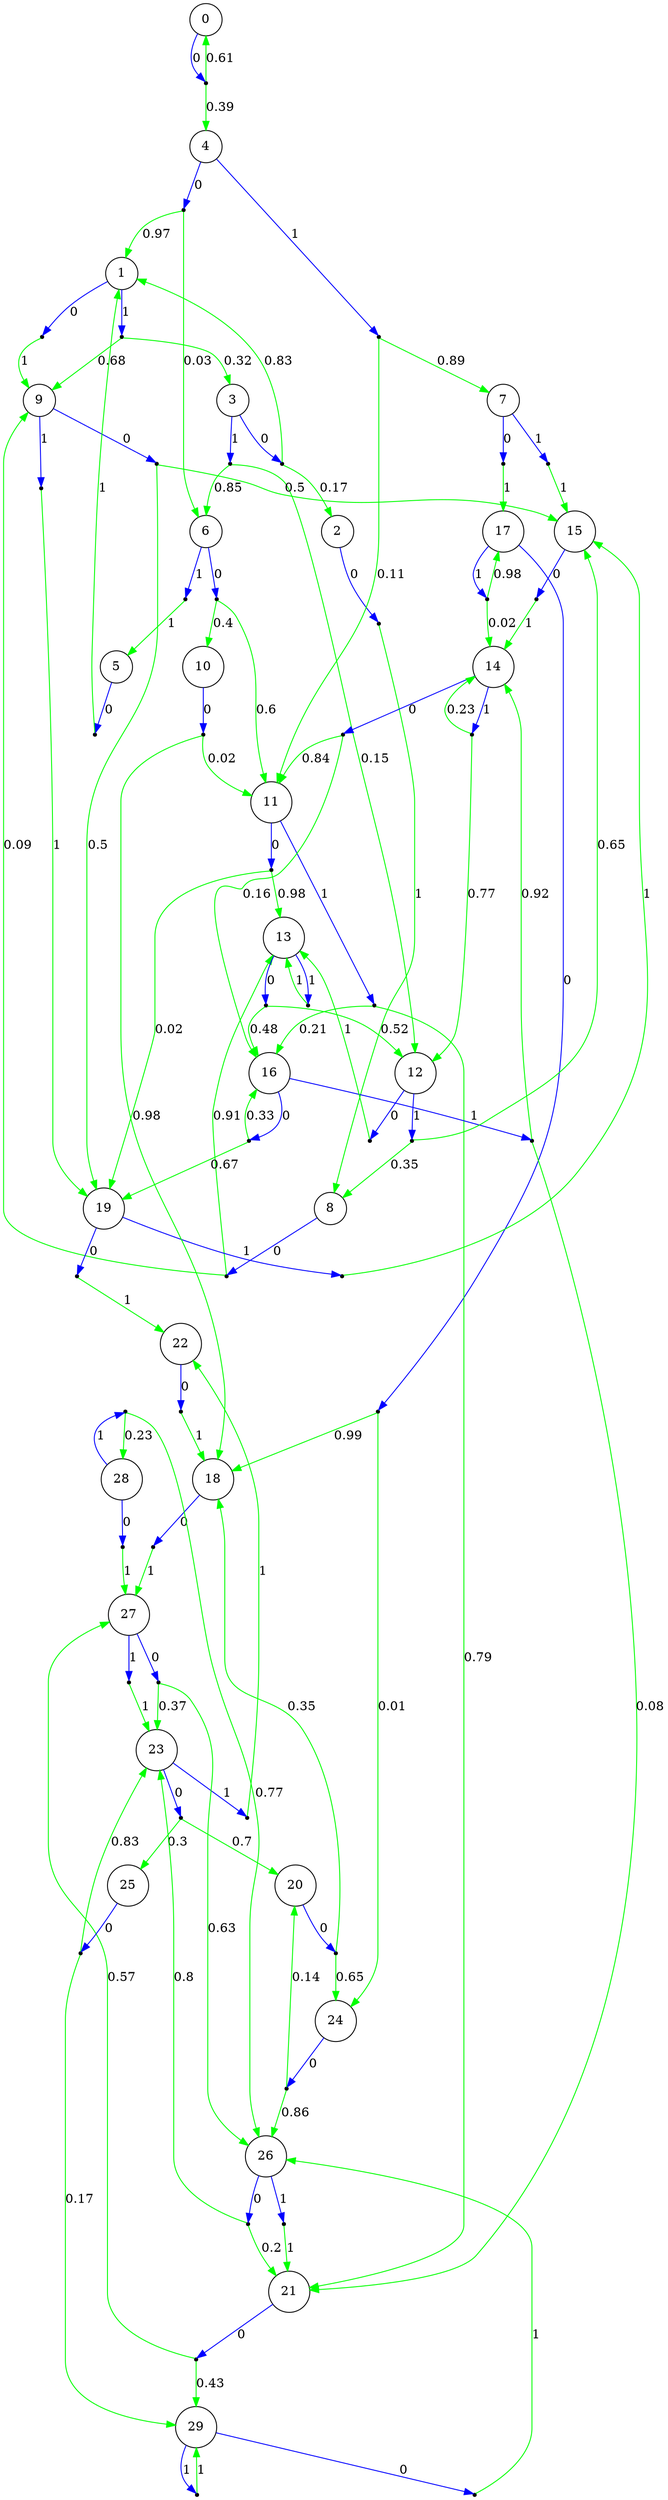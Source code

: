 digraph G
{
0 [shape=circle]
0 -> state_0_action_0 [label="0",shape="box", color="blue"]
state_0_action_0 [shape=point, label=""]
state_0_action_0 -> 4 [label="0.39",color="green"]
state_0_action_0 -> 0 [label="0.61",color="green"]
1 [shape=circle]
1 -> state_1_action_0 [label="0",shape="box", color="blue"]
state_1_action_0 [shape=point, label=""]
state_1_action_0 -> 9 [label="1",color="green"]
1 -> state_1_action_1 [label="1",shape="box", color="blue"]
state_1_action_1 [shape=point, label=""]
state_1_action_1 -> 3 [label="0.32",color="green"]
state_1_action_1 -> 9 [label="0.68",color="green"]
2 [shape=circle]
2 -> state_2_action_0 [label="0",shape="box", color="blue"]
state_2_action_0 [shape=point, label=""]
state_2_action_0 -> 8 [label="1",color="green"]
3 [shape=circle]
3 -> state_3_action_0 [label="0",shape="box", color="blue"]
state_3_action_0 [shape=point, label=""]
state_3_action_0 -> 1 [label="0.83",color="green"]
state_3_action_0 -> 2 [label="0.17",color="green"]
3 -> state_3_action_1 [label="1",shape="box", color="blue"]
state_3_action_1 [shape=point, label=""]
state_3_action_1 -> 12 [label="0.15",color="green"]
state_3_action_1 -> 6 [label="0.85",color="green"]
4 [shape=circle]
4 -> state_4_action_0 [label="0",shape="box", color="blue"]
state_4_action_0 [shape=point, label=""]
state_4_action_0 -> 1 [label="0.97",color="green"]
state_4_action_0 -> 6 [label="0.03",color="green"]
4 -> state_4_action_1 [label="1",shape="box", color="blue"]
state_4_action_1 [shape=point, label=""]
state_4_action_1 -> 11 [label="0.11",color="green"]
state_4_action_1 -> 7 [label="0.89",color="green"]
5 [shape=circle]
5 -> state_5_action_0 [label="0",shape="box", color="blue"]
state_5_action_0 [shape=point, label=""]
state_5_action_0 -> 1 [label="1",color="green"]
6 [shape=circle]
6 -> state_6_action_0 [label="0",shape="box", color="blue"]
state_6_action_0 [shape=point, label=""]
state_6_action_0 -> 11 [label="0.6",color="green"]
state_6_action_0 -> 10 [label="0.4",color="green"]
6 -> state_6_action_1 [label="1",shape="box", color="blue"]
state_6_action_1 [shape=point, label=""]
state_6_action_1 -> 5 [label="1",color="green"]
7 [shape=circle]
7 -> state_7_action_0 [label="0",shape="box", color="blue"]
state_7_action_0 [shape=point, label=""]
state_7_action_0 -> 17 [label="1",color="green"]
7 -> state_7_action_1 [label="1",shape="box", color="blue"]
state_7_action_1 [shape=point, label=""]
state_7_action_1 -> 15 [label="1",color="green"]
8 [shape=circle]
8 -> state_8_action_0 [label="0",shape="box", color="blue"]
state_8_action_0 [shape=point, label=""]
state_8_action_0 -> 13 [label="0.91",color="green"]
state_8_action_0 -> 9 [label="0.09",color="green"]
9 [shape=circle]
9 -> state_9_action_0 [label="0",shape="box", color="blue"]
state_9_action_0 [shape=point, label=""]
state_9_action_0 -> 15 [label="0.5",color="green"]
state_9_action_0 -> 19 [label="0.5",color="green"]
9 -> state_9_action_1 [label="1",shape="box", color="blue"]
state_9_action_1 [shape=point, label=""]
state_9_action_1 -> 19 [label="1",color="green"]
10 [shape=circle]
10 -> state_10_action_0 [label="0",shape="box", color="blue"]
state_10_action_0 [shape=point, label=""]
state_10_action_0 -> 11 [label="0.02",color="green"]
state_10_action_0 -> 18 [label="0.98",color="green"]
11 [shape=circle]
11 -> state_11_action_0 [label="0",shape="box", color="blue"]
state_11_action_0 [shape=point, label=""]
state_11_action_0 -> 13 [label="0.98",color="green"]
state_11_action_0 -> 19 [label="0.02",color="green"]
11 -> state_11_action_1 [label="1",shape="box", color="blue"]
state_11_action_1 [shape=point, label=""]
state_11_action_1 -> 21 [label="0.79",color="green"]
state_11_action_1 -> 16 [label="0.21",color="green"]
12 [shape=circle]
12 -> state_12_action_0 [label="0",shape="box", color="blue"]
state_12_action_0 [shape=point, label=""]
state_12_action_0 -> 13 [label="1",color="green"]
12 -> state_12_action_1 [label="1",shape="box", color="blue"]
state_12_action_1 [shape=point, label=""]
state_12_action_1 -> 8 [label="0.35",color="green"]
state_12_action_1 -> 15 [label="0.65",color="green"]
13 [shape=circle]
13 -> state_13_action_0 [label="0",shape="box", color="blue"]
state_13_action_0 [shape=point, label=""]
state_13_action_0 -> 12 [label="0.52",color="green"]
state_13_action_0 -> 16 [label="0.48",color="green"]
13 -> state_13_action_1 [label="1",shape="box", color="blue"]
state_13_action_1 [shape=point, label=""]
state_13_action_1 -> 13 [label="1",color="green"]
14 [shape=circle]
14 -> state_14_action_0 [label="0",shape="box", color="blue"]
state_14_action_0 [shape=point, label=""]
state_14_action_0 -> 11 [label="0.84",color="green"]
state_14_action_0 -> 16 [label="0.16",color="green"]
14 -> state_14_action_1 [label="1",shape="box", color="blue"]
state_14_action_1 [shape=point, label=""]
state_14_action_1 -> 12 [label="0.77",color="green"]
state_14_action_1 -> 14 [label="0.23",color="green"]
15 [shape=circle]
15 -> state_15_action_0 [label="0",shape="box", color="blue"]
state_15_action_0 [shape=point, label=""]
state_15_action_0 -> 14 [label="1",color="green"]
16 [shape=circle]
16 -> state_16_action_0 [label="0",shape="box", color="blue"]
state_16_action_0 [shape=point, label=""]
state_16_action_0 -> 19 [label="0.67",color="green"]
state_16_action_0 -> 16 [label="0.33",color="green"]
16 -> state_16_action_1 [label="1",shape="box", color="blue"]
state_16_action_1 [shape=point, label=""]
state_16_action_1 -> 14 [label="0.92",color="green"]
state_16_action_1 -> 21 [label="0.08",color="green"]
17 [shape=circle]
17 -> state_17_action_0 [label="0",shape="box", color="blue"]
state_17_action_0 [shape=point, label=""]
state_17_action_0 -> 24 [label="0.01",color="green"]
state_17_action_0 -> 18 [label="0.99",color="green"]
17 -> state_17_action_1 [label="1",shape="box", color="blue"]
state_17_action_1 [shape=point, label=""]
state_17_action_1 -> 14 [label="0.02",color="green"]
state_17_action_1 -> 17 [label="0.98",color="green"]
18 [shape=circle]
18 -> state_18_action_0 [label="0",shape="box", color="blue"]
state_18_action_0 [shape=point, label=""]
state_18_action_0 -> 27 [label="1",color="green"]
19 [shape=circle]
19 -> state_19_action_0 [label="0",shape="box", color="blue"]
state_19_action_0 [shape=point, label=""]
state_19_action_0 -> 22 [label="1",color="green"]
19 -> state_19_action_1 [label="1",shape="box", color="blue"]
state_19_action_1 [shape=point, label=""]
state_19_action_1 -> 15 [label="1",color="green"]
20 [shape=circle]
20 -> state_20_action_0 [label="0",shape="box", color="blue"]
state_20_action_0 [shape=point, label=""]
state_20_action_0 -> 24 [label="0.65",color="green"]
state_20_action_0 -> 18 [label="0.35",color="green"]
21 [shape=circle]
21 -> state_21_action_0 [label="0",shape="box", color="blue"]
state_21_action_0 [shape=point, label=""]
state_21_action_0 -> 27 [label="0.57",color="green"]
state_21_action_0 -> 29 [label="0.43",color="green"]
22 [shape=circle]
22 -> state_22_action_0 [label="0",shape="box", color="blue"]
state_22_action_0 [shape=point, label=""]
state_22_action_0 -> 18 [label="1",color="green"]
23 [shape=circle]
23 -> state_23_action_0 [label="0",shape="box", color="blue"]
state_23_action_0 [shape=point, label=""]
state_23_action_0 -> 25 [label="0.3",color="green"]
state_23_action_0 -> 20 [label="0.7",color="green"]
23 -> state_23_action_1 [label="1",shape="box", color="blue"]
state_23_action_1 [shape=point, label=""]
state_23_action_1 -> 22 [label="1",color="green"]
24 [shape=circle]
24 -> state_24_action_0 [label="0",shape="box", color="blue"]
state_24_action_0 [shape=point, label=""]
state_24_action_0 -> 20 [label="0.14",color="green"]
state_24_action_0 -> 26 [label="0.86",color="green"]
25 [shape=circle]
25 -> state_25_action_0 [label="0",shape="box", color="blue"]
state_25_action_0 [shape=point, label=""]
state_25_action_0 -> 29 [label="0.17",color="green"]
state_25_action_0 -> 23 [label="0.83",color="green"]
26 [shape=circle]
26 -> state_26_action_0 [label="0",shape="box", color="blue"]
state_26_action_0 [shape=point, label=""]
state_26_action_0 -> 21 [label="0.2",color="green"]
state_26_action_0 -> 23 [label="0.8",color="green"]
26 -> state_26_action_1 [label="1",shape="box", color="blue"]
state_26_action_1 [shape=point, label=""]
state_26_action_1 -> 21 [label="1",color="green"]
27 [shape=circle]
27 -> state_27_action_0 [label="0",shape="box", color="blue"]
state_27_action_0 [shape=point, label=""]
state_27_action_0 -> 23 [label="0.37",color="green"]
state_27_action_0 -> 26 [label="0.63",color="green"]
27 -> state_27_action_1 [label="1",shape="box", color="blue"]
state_27_action_1 [shape=point, label=""]
state_27_action_1 -> 23 [label="1",color="green"]
28 [shape=circle]
28 -> state_28_action_0 [label="0",shape="box", color="blue"]
state_28_action_0 [shape=point, label=""]
state_28_action_0 -> 27 [label="1",color="green"]
28 -> state_28_action_1 [label="1",shape="box", color="blue"]
state_28_action_1 [shape=point, label=""]
state_28_action_1 -> 28 [label="0.23",color="green"]
state_28_action_1 -> 26 [label="0.77",color="green"]
29 [shape=circle]
29 -> state_29_action_0 [label="0",shape="box", color="blue"]
state_29_action_0 [shape=point, label=""]
state_29_action_0 -> 26 [label="1",color="green"]
29 -> state_29_action_1 [label="1",shape="box", color="blue"]
state_29_action_1 [shape=point, label=""]
state_29_action_1 -> 29 [label="1",color="green"]
}
